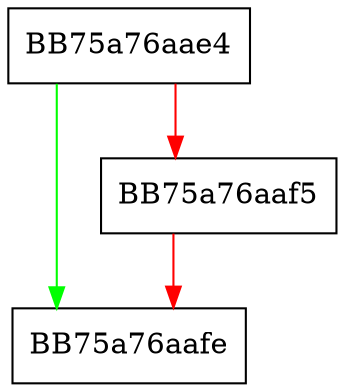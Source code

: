 digraph Release {
  node [shape="box"];
  graph [splines=ortho];
  BB75a76aae4 -> BB75a76aafe [color="green"];
  BB75a76aae4 -> BB75a76aaf5 [color="red"];
  BB75a76aaf5 -> BB75a76aafe [color="red"];
}